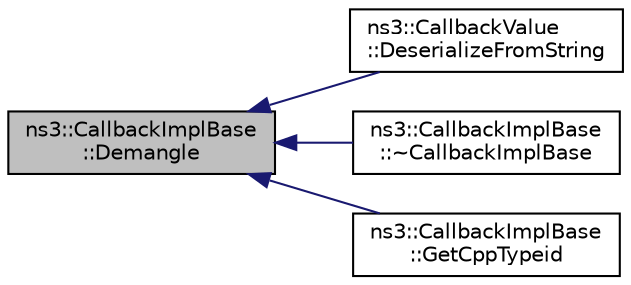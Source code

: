 digraph "ns3::CallbackImplBase::Demangle"
{
  edge [fontname="Helvetica",fontsize="10",labelfontname="Helvetica",labelfontsize="10"];
  node [fontname="Helvetica",fontsize="10",shape=record];
  rankdir="LR";
  Node1 [label="ns3::CallbackImplBase\l::Demangle",height=0.2,width=0.4,color="black", fillcolor="grey75", style="filled", fontcolor="black"];
  Node1 -> Node2 [dir="back",color="midnightblue",fontsize="10",style="solid"];
  Node2 [label="ns3::CallbackValue\l::DeserializeFromString",height=0.2,width=0.4,color="black", fillcolor="white", style="filled",URL="$dd/d81/classns3_1_1CallbackValue.html#ac89279c43750267afd50c730c01dcf26"];
  Node1 -> Node3 [dir="back",color="midnightblue",fontsize="10",style="solid"];
  Node3 [label="ns3::CallbackImplBase\l::~CallbackImplBase",height=0.2,width=0.4,color="black", fillcolor="white", style="filled",URL="$d3/dfa/classns3_1_1CallbackImplBase.html#a43148caf50219ca491bcaece2686dbf5"];
  Node1 -> Node4 [dir="back",color="midnightblue",fontsize="10",style="solid"];
  Node4 [label="ns3::CallbackImplBase\l::GetCppTypeid",height=0.2,width=0.4,color="black", fillcolor="white", style="filled",URL="$d3/dfa/classns3_1_1CallbackImplBase.html#a391fcfe022ac1970d2a4058130a9b832"];
}
